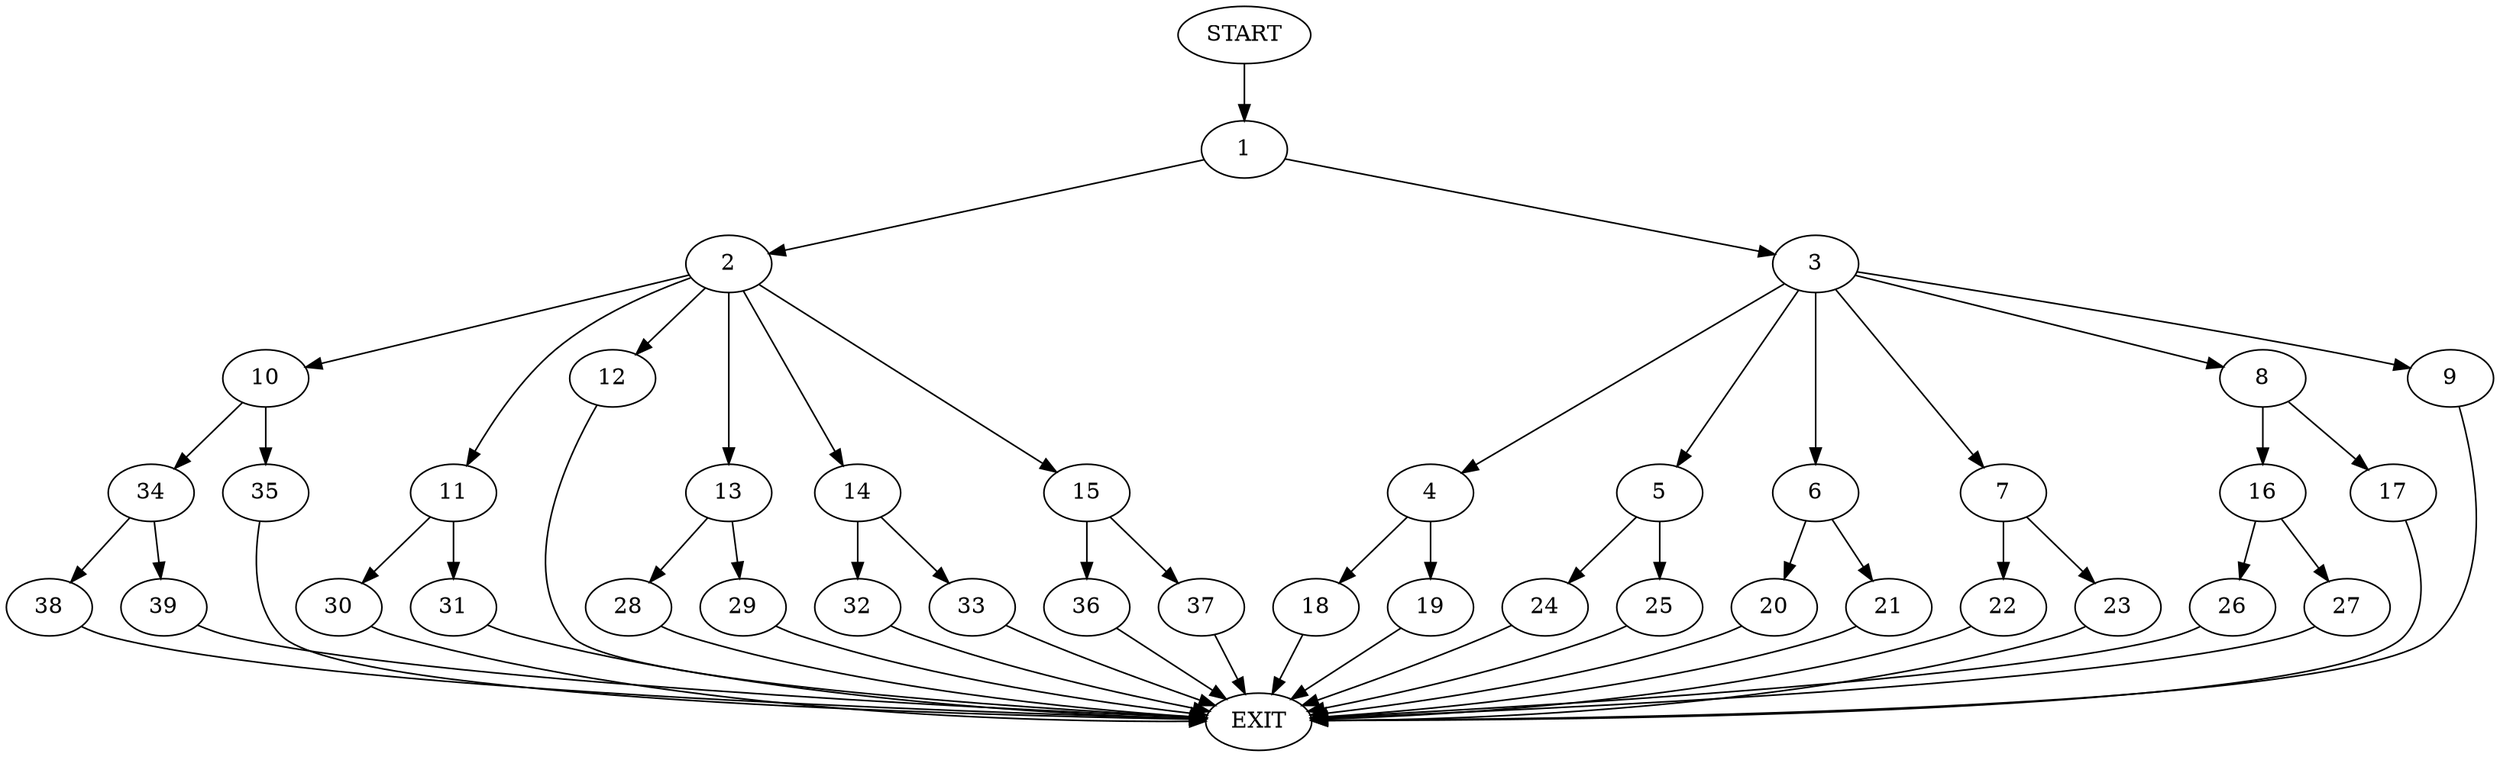 digraph {
0 [label="START"]
40 [label="EXIT"]
0 -> 1
1 -> 2
1 -> 3
3 -> 4
3 -> 5
3 -> 6
3 -> 7
3 -> 8
3 -> 9
2 -> 10
2 -> 11
2 -> 12
2 -> 13
2 -> 14
2 -> 15
8 -> 16
8 -> 17
4 -> 18
4 -> 19
9 -> 40
6 -> 20
6 -> 21
7 -> 22
7 -> 23
5 -> 24
5 -> 25
17 -> 40
16 -> 26
16 -> 27
27 -> 40
26 -> 40
20 -> 40
21 -> 40
19 -> 40
18 -> 40
22 -> 40
23 -> 40
24 -> 40
25 -> 40
13 -> 28
13 -> 29
11 -> 30
11 -> 31
14 -> 32
14 -> 33
10 -> 34
10 -> 35
12 -> 40
15 -> 36
15 -> 37
34 -> 38
34 -> 39
35 -> 40
38 -> 40
39 -> 40
33 -> 40
32 -> 40
31 -> 40
30 -> 40
37 -> 40
36 -> 40
29 -> 40
28 -> 40
}
